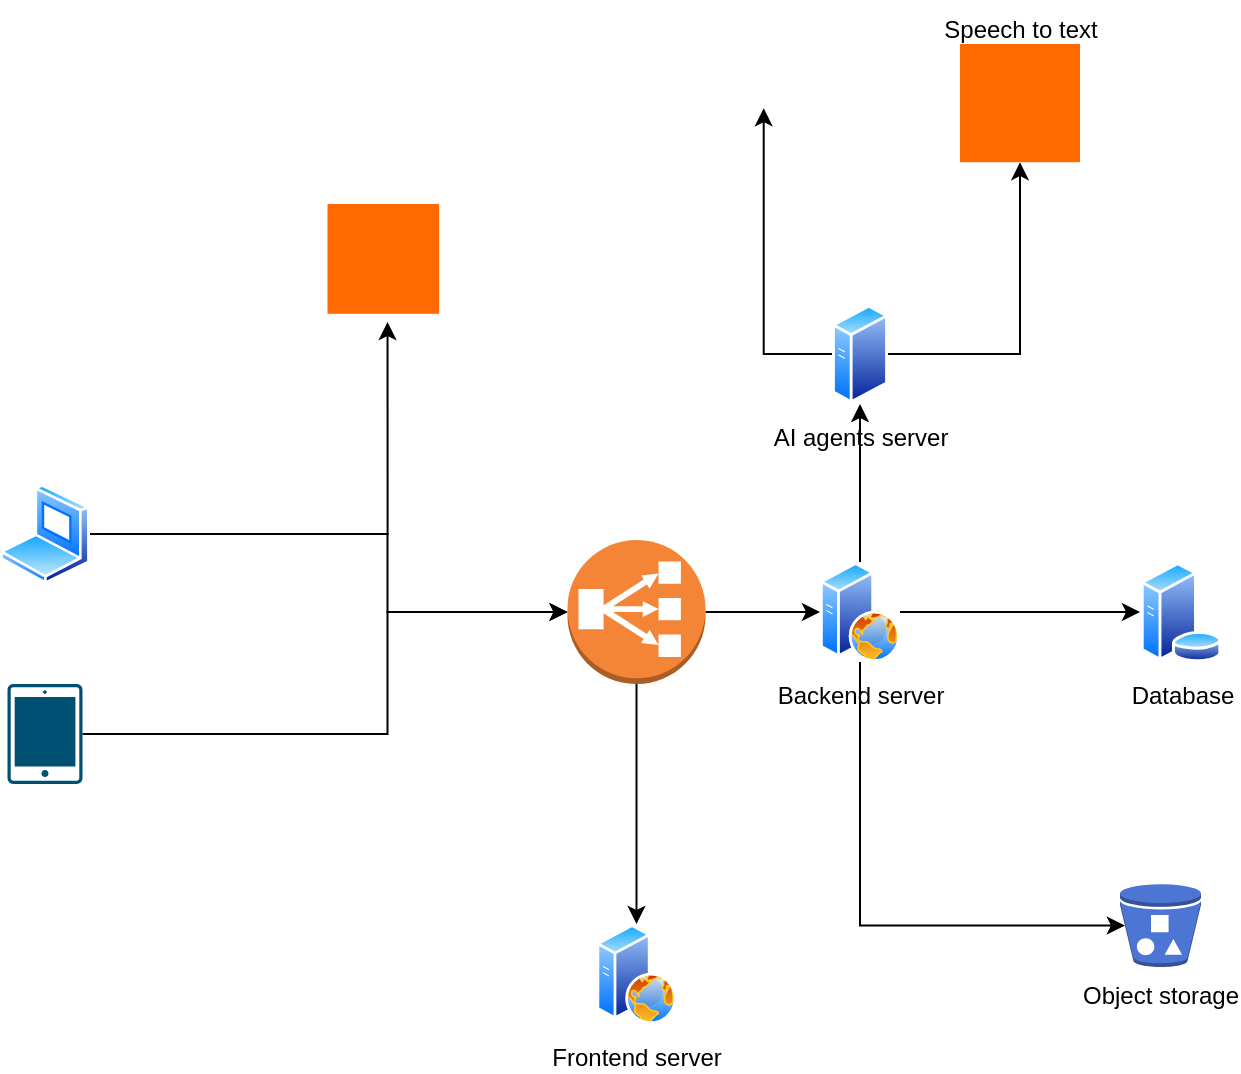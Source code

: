 <mxfile version="25.0.3">
  <diagram name="Page-1" id="jrg9tLOajMAby8cDYysk">
    <mxGraphModel dx="1432" dy="885" grid="1" gridSize="10" guides="1" tooltips="1" connect="1" arrows="1" fold="1" page="1" pageScale="1" pageWidth="850" pageHeight="1100" math="0" shadow="0">
      <root>
        <mxCell id="0" />
        <mxCell id="1" parent="0" />
        <mxCell id="hra3Uuyj_CtMtoS0qMZN-8" style="edgeStyle=orthogonalEdgeStyle;rounded=0;orthogonalLoop=1;jettySize=auto;html=1;exitX=1;exitY=0.5;exitDx=0;exitDy=0;" edge="1" parent="1" source="hra3Uuyj_CtMtoS0qMZN-2" target="hra3Uuyj_CtMtoS0qMZN-5">
          <mxGeometry relative="1" as="geometry">
            <Array as="points">
              <mxPoint x="393.75" y="585" />
              <mxPoint x="393.75" y="624" />
            </Array>
          </mxGeometry>
        </mxCell>
        <mxCell id="hra3Uuyj_CtMtoS0qMZN-2" value="" style="image;aspect=fixed;perimeter=ellipsePerimeter;html=1;align=center;shadow=0;dashed=0;spacingTop=3;image=img/lib/active_directory/laptop_client.svg;" vertex="1" parent="1">
          <mxGeometry x="200" y="560" width="45" height="50" as="geometry" />
        </mxCell>
        <mxCell id="hra3Uuyj_CtMtoS0qMZN-7" style="edgeStyle=orthogonalEdgeStyle;rounded=0;orthogonalLoop=1;jettySize=auto;html=1;exitX=1;exitY=0.5;exitDx=0;exitDy=0;exitPerimeter=0;entryX=0;entryY=0.5;entryDx=0;entryDy=0;entryPerimeter=0;" edge="1" parent="1" source="hra3Uuyj_CtMtoS0qMZN-3" target="hra3Uuyj_CtMtoS0qMZN-5">
          <mxGeometry relative="1" as="geometry">
            <mxPoint x="393.75" y="530" as="targetPoint" />
            <Array as="points">
              <mxPoint x="393.75" y="685" />
              <mxPoint x="393.75" y="624" />
            </Array>
          </mxGeometry>
        </mxCell>
        <mxCell id="hra3Uuyj_CtMtoS0qMZN-3" value="" style="sketch=0;points=[[0.015,0.015,0],[0.985,0.015,0],[0.985,0.985,0],[0.015,0.985,0],[0.25,0,0],[0.5,0,0],[0.75,0,0],[1,0.25,0],[1,0.5,0],[1,0.75,0],[0.75,1,0],[0.5,1,0],[0.25,1,0],[0,0.75,0],[0,0.5,0],[0,0.25,0]];verticalLabelPosition=bottom;html=1;verticalAlign=top;aspect=fixed;align=center;pointerEvents=1;shape=mxgraph.cisco19.handheld;fillColor=#005073;strokeColor=none;" vertex="1" parent="1">
          <mxGeometry x="203.75" y="660" width="37.5" height="50" as="geometry" />
        </mxCell>
        <mxCell id="hra3Uuyj_CtMtoS0qMZN-4" value="" style="points=[];aspect=fixed;html=1;align=center;shadow=0;dashed=0;fillColor=#FF6A00;strokeColor=none;shape=mxgraph.alibaba_cloud.dns_domain_name_system;" vertex="1" parent="1">
          <mxGeometry x="363.75" y="420" width="55.8" height="54.9" as="geometry" />
        </mxCell>
        <mxCell id="hra3Uuyj_CtMtoS0qMZN-13" style="edgeStyle=orthogonalEdgeStyle;rounded=0;orthogonalLoop=1;jettySize=auto;html=1;exitX=1;exitY=0.5;exitDx=0;exitDy=0;exitPerimeter=0;" edge="1" parent="1" source="hra3Uuyj_CtMtoS0qMZN-5" target="hra3Uuyj_CtMtoS0qMZN-11">
          <mxGeometry relative="1" as="geometry" />
        </mxCell>
        <mxCell id="hra3Uuyj_CtMtoS0qMZN-19" style="edgeStyle=orthogonalEdgeStyle;rounded=0;orthogonalLoop=1;jettySize=auto;html=1;exitX=0.5;exitY=1;exitDx=0;exitDy=0;exitPerimeter=0;" edge="1" parent="1" source="hra3Uuyj_CtMtoS0qMZN-5" target="hra3Uuyj_CtMtoS0qMZN-18">
          <mxGeometry relative="1" as="geometry" />
        </mxCell>
        <mxCell id="hra3Uuyj_CtMtoS0qMZN-5" value="" style="outlineConnect=0;dashed=0;verticalLabelPosition=bottom;verticalAlign=top;align=center;html=1;shape=mxgraph.aws3.classic_load_balancer;fillColor=#F58536;gradientColor=none;" vertex="1" parent="1">
          <mxGeometry x="483.75" y="588" width="69" height="72" as="geometry" />
        </mxCell>
        <mxCell id="hra3Uuyj_CtMtoS0qMZN-6" style="edgeStyle=orthogonalEdgeStyle;rounded=0;orthogonalLoop=1;jettySize=auto;html=1;exitX=1;exitY=0.5;exitDx=0;exitDy=0;entryX=0.538;entryY=1.075;entryDx=0;entryDy=0;entryPerimeter=0;" edge="1" parent="1" source="hra3Uuyj_CtMtoS0qMZN-2" target="hra3Uuyj_CtMtoS0qMZN-4">
          <mxGeometry relative="1" as="geometry">
            <mxPoint x="391.75" y="530" as="targetPoint" />
          </mxGeometry>
        </mxCell>
        <mxCell id="hra3Uuyj_CtMtoS0qMZN-22" style="edgeStyle=orthogonalEdgeStyle;rounded=0;orthogonalLoop=1;jettySize=auto;html=1;exitX=0;exitY=0.5;exitDx=0;exitDy=0;" edge="1" parent="1" source="hra3Uuyj_CtMtoS0qMZN-9" target="hra3Uuyj_CtMtoS0qMZN-21">
          <mxGeometry relative="1" as="geometry" />
        </mxCell>
        <mxCell id="hra3Uuyj_CtMtoS0qMZN-23" style="edgeStyle=orthogonalEdgeStyle;rounded=0;orthogonalLoop=1;jettySize=auto;html=1;exitX=1;exitY=0.5;exitDx=0;exitDy=0;" edge="1" parent="1" source="hra3Uuyj_CtMtoS0qMZN-9" target="hra3Uuyj_CtMtoS0qMZN-20">
          <mxGeometry relative="1" as="geometry" />
        </mxCell>
        <mxCell id="hra3Uuyj_CtMtoS0qMZN-9" value="AI agents server" style="image;aspect=fixed;perimeter=ellipsePerimeter;html=1;align=center;shadow=0;dashed=0;spacingTop=3;image=img/lib/active_directory/generic_server.svg;" vertex="1" parent="1">
          <mxGeometry x="616" y="470" width="28.0" height="50" as="geometry" />
        </mxCell>
        <mxCell id="hra3Uuyj_CtMtoS0qMZN-10" value="Database" style="image;aspect=fixed;perimeter=ellipsePerimeter;html=1;align=center;shadow=0;dashed=0;spacingTop=3;image=img/lib/active_directory/database_server.svg;" vertex="1" parent="1">
          <mxGeometry x="770" y="599" width="41" height="50" as="geometry" />
        </mxCell>
        <mxCell id="hra3Uuyj_CtMtoS0qMZN-15" style="edgeStyle=orthogonalEdgeStyle;rounded=0;orthogonalLoop=1;jettySize=auto;html=1;exitX=1;exitY=0.5;exitDx=0;exitDy=0;" edge="1" parent="1" source="hra3Uuyj_CtMtoS0qMZN-11" target="hra3Uuyj_CtMtoS0qMZN-10">
          <mxGeometry relative="1" as="geometry" />
        </mxCell>
        <mxCell id="hra3Uuyj_CtMtoS0qMZN-16" style="edgeStyle=orthogonalEdgeStyle;rounded=0;orthogonalLoop=1;jettySize=auto;html=1;exitX=0.5;exitY=0;exitDx=0;exitDy=0;" edge="1" parent="1" source="hra3Uuyj_CtMtoS0qMZN-11" target="hra3Uuyj_CtMtoS0qMZN-9">
          <mxGeometry relative="1" as="geometry" />
        </mxCell>
        <mxCell id="hra3Uuyj_CtMtoS0qMZN-11" value="Backend server" style="image;aspect=fixed;perimeter=ellipsePerimeter;html=1;align=center;shadow=0;dashed=0;spacingTop=3;image=img/lib/active_directory/web_server.svg;" vertex="1" parent="1">
          <mxGeometry x="610" y="599" width="40" height="50" as="geometry" />
        </mxCell>
        <mxCell id="hra3Uuyj_CtMtoS0qMZN-12" value="Object storage" style="outlineConnect=0;dashed=0;verticalLabelPosition=bottom;verticalAlign=top;align=center;html=1;shape=mxgraph.aws3.bucket_with_objects;fillColor=#4d75d3;gradientColor=none;" vertex="1" parent="1">
          <mxGeometry x="760" y="760" width="40.49" height="41.5" as="geometry" />
        </mxCell>
        <mxCell id="hra3Uuyj_CtMtoS0qMZN-14" style="edgeStyle=orthogonalEdgeStyle;rounded=0;orthogonalLoop=1;jettySize=auto;html=1;exitX=0.5;exitY=1;exitDx=0;exitDy=0;entryX=0.06;entryY=0.5;entryDx=0;entryDy=0;entryPerimeter=0;" edge="1" parent="1" source="hra3Uuyj_CtMtoS0qMZN-11" target="hra3Uuyj_CtMtoS0qMZN-12">
          <mxGeometry relative="1" as="geometry">
            <Array as="points">
              <mxPoint x="630" y="781" />
            </Array>
          </mxGeometry>
        </mxCell>
        <mxCell id="hra3Uuyj_CtMtoS0qMZN-18" value="Frontend server" style="image;aspect=fixed;perimeter=ellipsePerimeter;html=1;align=center;shadow=0;dashed=0;spacingTop=3;image=img/lib/active_directory/web_server.svg;" vertex="1" parent="1">
          <mxGeometry x="498.25" y="780" width="40" height="50" as="geometry" />
        </mxCell>
        <mxCell id="hra3Uuyj_CtMtoS0qMZN-21" value="" style="shape=image;verticalLabelPosition=bottom;labelBackgroundColor=default;verticalAlign=top;aspect=fixed;imageAspect=0;image=https://upload.wikimedia.org/wikipedia/commons/4/45/Gemini_language_model_logo.png;" vertex="1" parent="1">
          <mxGeometry x="538.25" y="340" width="87.09" height="32.09" as="geometry" />
        </mxCell>
        <mxCell id="hra3Uuyj_CtMtoS0qMZN-28" value="" style="group" vertex="1" connectable="0" parent="1">
          <mxGeometry x="660" y="318" width="100" height="81.1" as="geometry" />
        </mxCell>
        <mxCell id="hra3Uuyj_CtMtoS0qMZN-20" value="" style="points=[];aspect=fixed;html=1;align=center;shadow=0;dashed=0;fillColor=#FF6A00;strokeColor=none;shape=mxgraph.alibaba_cloud.multimediaai;" vertex="1" parent="hra3Uuyj_CtMtoS0qMZN-28">
          <mxGeometry x="20" y="22" width="60" height="59.1" as="geometry" />
        </mxCell>
        <mxCell id="hra3Uuyj_CtMtoS0qMZN-27" value="Speech to text" style="text;html=1;align=center;verticalAlign=middle;resizable=0;points=[];autosize=1;strokeColor=none;fillColor=none;" vertex="1" parent="hra3Uuyj_CtMtoS0qMZN-28">
          <mxGeometry width="100" height="30" as="geometry" />
        </mxCell>
      </root>
    </mxGraphModel>
  </diagram>
</mxfile>
